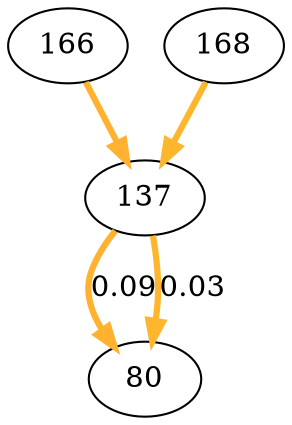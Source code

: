 digraph  {
166;
137;
80;
168;
166 -> 137  [color="#feb22f", key=0, penwidth=3];
137 -> 80  [color="#feb22f", key=0, label="0.09", penwidth=3];
137 -> 80  [color="#feb72d", key=1, label="0.03", penwidth=3];
168 -> 137  [color="#feb72d", key=0, penwidth=3];
}
